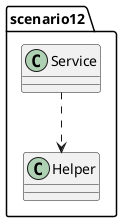 @startuml
class scenario12.Service
class scenario12.Helper
scenario12.Service ..> scenario12.Helper
@enduml
